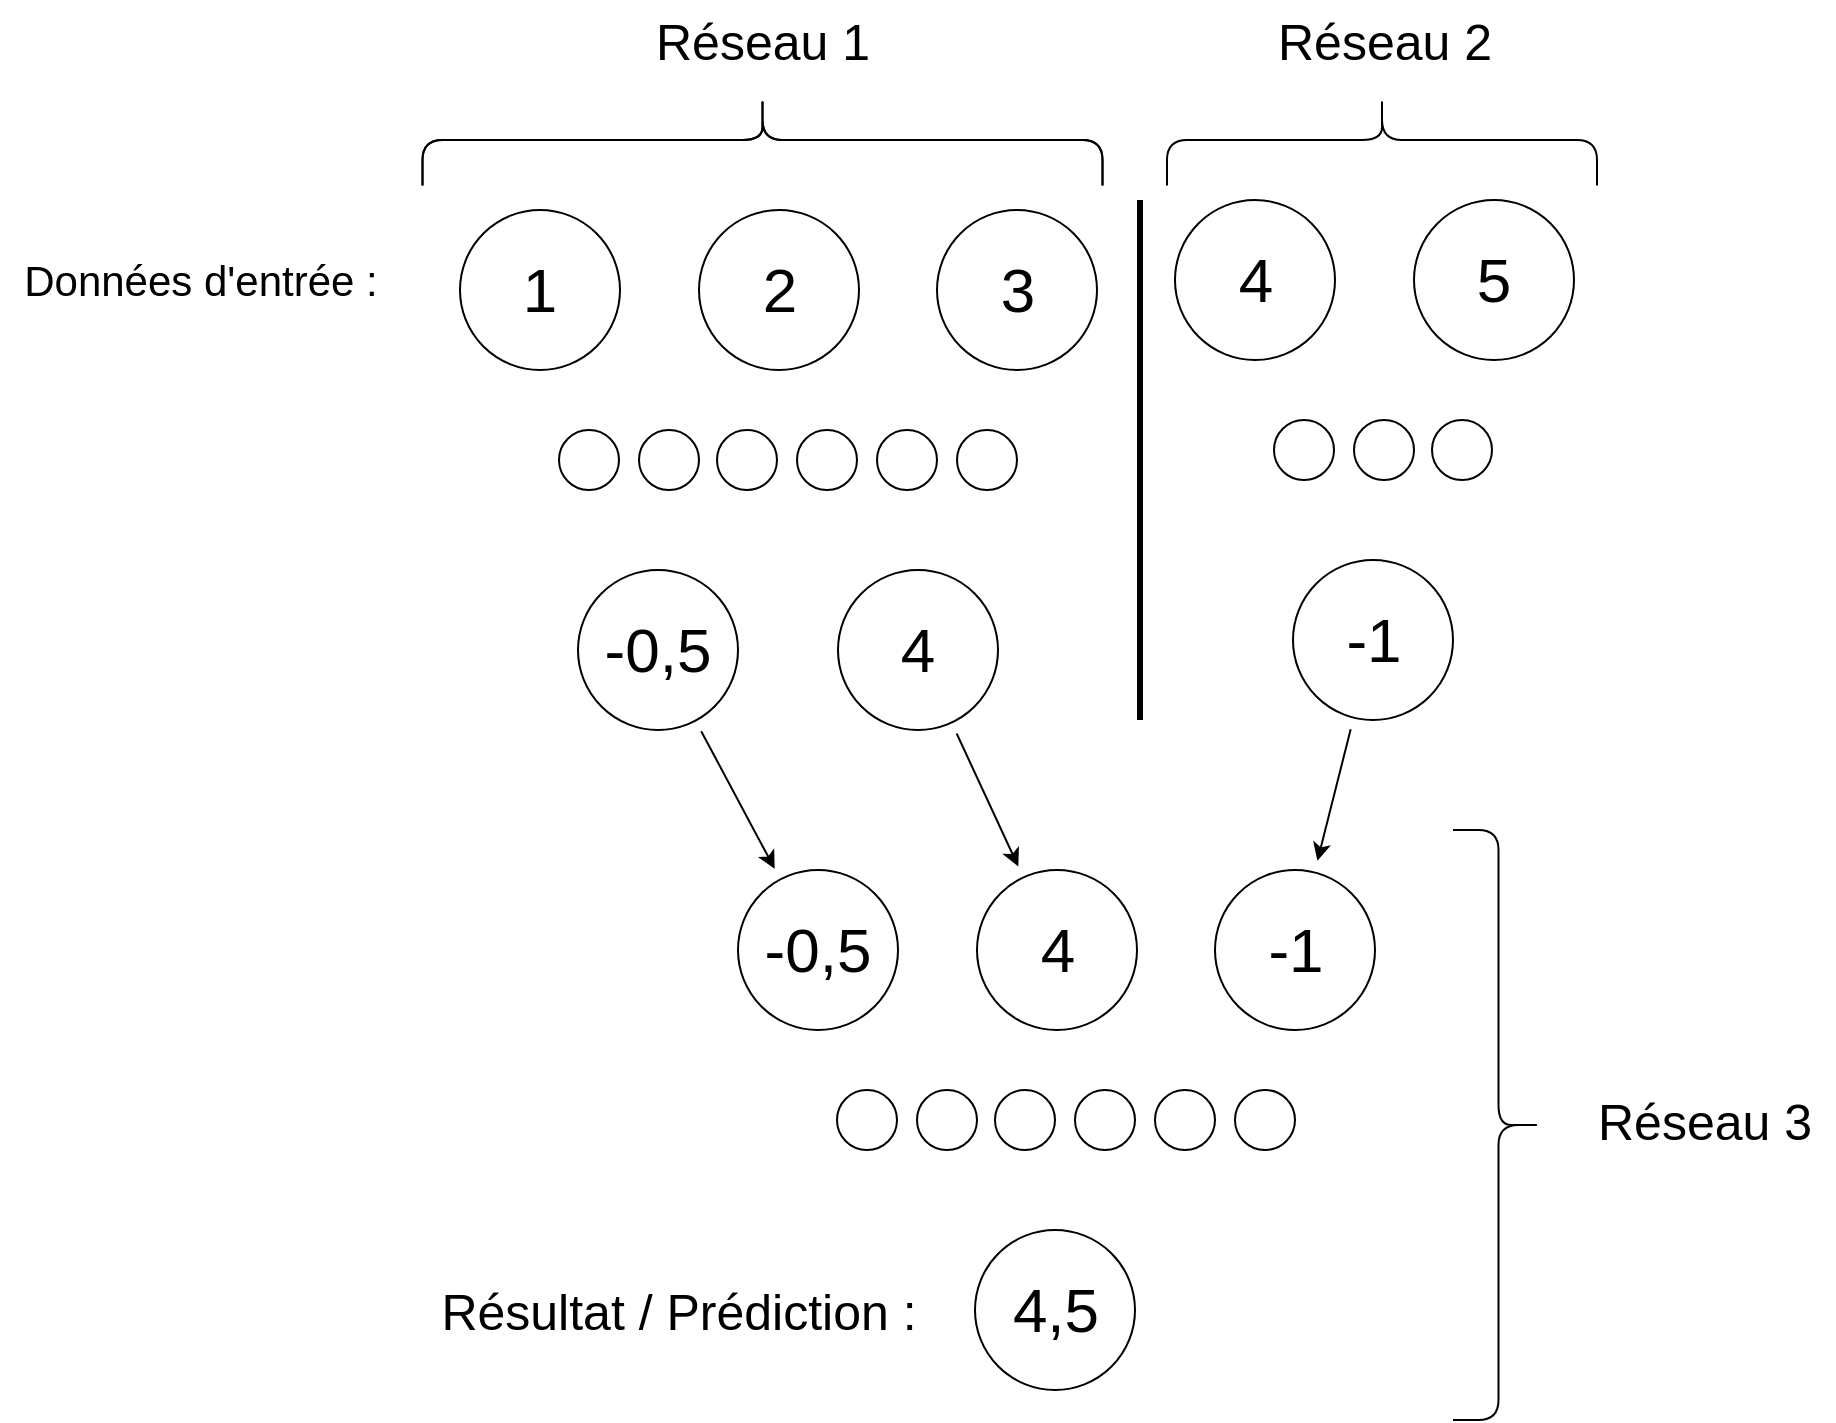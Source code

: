 <mxfile version="21.1.7" type="device">
  <diagram name="Page-1" id="eSGPz2PkQ68OlhfAAy5j">
    <mxGraphModel dx="2232" dy="856" grid="1" gridSize="10" guides="1" tooltips="1" connect="1" arrows="1" fold="1" page="1" pageScale="1" pageWidth="827" pageHeight="1169" math="0" shadow="0">
      <root>
        <mxCell id="0" />
        <mxCell id="1" parent="0" />
        <mxCell id="yu2YrN1lCY7kf-JPa3mP-1" value=" &lt;p style=&quot;font-size: 31px;&quot;&gt;1&lt;/p&gt;" style="ellipse;whiteSpace=wrap;html=1;aspect=fixed;" vertex="1" parent="1">
          <mxGeometry x="170" y="190" width="80" height="80" as="geometry" />
        </mxCell>
        <mxCell id="yu2YrN1lCY7kf-JPa3mP-67" style="rounded=0;orthogonalLoop=1;jettySize=auto;html=1;targetPerimeterSpacing=6;sourcePerimeterSpacing=6;" edge="1" parent="1" source="yu2YrN1lCY7kf-JPa3mP-3" target="yu2YrN1lCY7kf-JPa3mP-51">
          <mxGeometry relative="1" as="geometry" />
        </mxCell>
        <mxCell id="yu2YrN1lCY7kf-JPa3mP-3" value="&lt;span style=&quot;font-size: 31px;&quot;&gt;4&lt;/span&gt;" style="ellipse;whiteSpace=wrap;html=1;aspect=fixed;" vertex="1" parent="1">
          <mxGeometry x="359" y="370" width="80" height="80" as="geometry" />
        </mxCell>
        <mxCell id="yu2YrN1lCY7kf-JPa3mP-66" style="rounded=0;orthogonalLoop=1;jettySize=auto;html=1;targetPerimeterSpacing=6;sourcePerimeterSpacing=6;" edge="1" parent="1" source="yu2YrN1lCY7kf-JPa3mP-12" target="yu2YrN1lCY7kf-JPa3mP-42">
          <mxGeometry relative="1" as="geometry" />
        </mxCell>
        <mxCell id="yu2YrN1lCY7kf-JPa3mP-12" value="&lt;span style=&quot;font-size: 31px;&quot;&gt;-0,5&lt;/span&gt;" style="ellipse;whiteSpace=wrap;html=1;aspect=fixed;" vertex="1" parent="1">
          <mxGeometry x="229" y="370" width="80" height="80" as="geometry" />
        </mxCell>
        <mxCell id="yu2YrN1lCY7kf-JPa3mP-20" value="" style="ellipse;whiteSpace=wrap;html=1;aspect=fixed;" vertex="1" parent="1">
          <mxGeometry x="219.5" y="300" width="30" height="30" as="geometry" />
        </mxCell>
        <mxCell id="yu2YrN1lCY7kf-JPa3mP-24" value="" style="ellipse;whiteSpace=wrap;html=1;aspect=fixed;" vertex="1" parent="1">
          <mxGeometry x="259.5" y="300" width="30" height="30" as="geometry" />
        </mxCell>
        <mxCell id="yu2YrN1lCY7kf-JPa3mP-25" value="" style="ellipse;whiteSpace=wrap;html=1;aspect=fixed;" vertex="1" parent="1">
          <mxGeometry x="298.5" y="300" width="30" height="30" as="geometry" />
        </mxCell>
        <mxCell id="yu2YrN1lCY7kf-JPa3mP-26" value="" style="ellipse;whiteSpace=wrap;html=1;aspect=fixed;" vertex="1" parent="1">
          <mxGeometry x="338.5" y="300" width="30" height="30" as="geometry" />
        </mxCell>
        <mxCell id="yu2YrN1lCY7kf-JPa3mP-27" value="" style="ellipse;whiteSpace=wrap;html=1;aspect=fixed;" vertex="1" parent="1">
          <mxGeometry x="378.5" y="300" width="30" height="30" as="geometry" />
        </mxCell>
        <mxCell id="yu2YrN1lCY7kf-JPa3mP-28" value="" style="ellipse;whiteSpace=wrap;html=1;aspect=fixed;" vertex="1" parent="1">
          <mxGeometry x="418.5" y="300" width="30" height="30" as="geometry" />
        </mxCell>
        <mxCell id="yu2YrN1lCY7kf-JPa3mP-29" value=" &lt;p style=&quot;&quot;&gt;&lt;span style=&quot;font-size: 31px;&quot;&gt;2&lt;/span&gt;&lt;/p&gt;" style="ellipse;whiteSpace=wrap;html=1;aspect=fixed;" vertex="1" parent="1">
          <mxGeometry x="289.5" y="190" width="80" height="80" as="geometry" />
        </mxCell>
        <mxCell id="yu2YrN1lCY7kf-JPa3mP-30" value=" &lt;p style=&quot;&quot;&gt;&lt;span style=&quot;font-size: 31px;&quot;&gt;3&lt;/span&gt;&lt;/p&gt;" style="ellipse;whiteSpace=wrap;html=1;aspect=fixed;" vertex="1" parent="1">
          <mxGeometry x="408.5" y="190" width="80" height="80" as="geometry" />
        </mxCell>
        <mxCell id="yu2YrN1lCY7kf-JPa3mP-31" value=" &lt;p style=&quot;font-size: 31px;&quot;&gt;4&lt;/p&gt;" style="ellipse;whiteSpace=wrap;html=1;aspect=fixed;" vertex="1" parent="1">
          <mxGeometry x="527.5" y="185" width="80" height="80" as="geometry" />
        </mxCell>
        <mxCell id="yu2YrN1lCY7kf-JPa3mP-68" style="rounded=0;orthogonalLoop=1;jettySize=auto;html=1;targetPerimeterSpacing=6;sourcePerimeterSpacing=6;" edge="1" parent="1" source="yu2YrN1lCY7kf-JPa3mP-33" target="yu2YrN1lCY7kf-JPa3mP-52">
          <mxGeometry relative="1" as="geometry" />
        </mxCell>
        <mxCell id="yu2YrN1lCY7kf-JPa3mP-33" value="&lt;span style=&quot;font-size: 31px;&quot;&gt;-1&lt;/span&gt;" style="ellipse;whiteSpace=wrap;html=1;aspect=fixed;" vertex="1" parent="1">
          <mxGeometry x="586.5" y="365" width="80" height="80" as="geometry" />
        </mxCell>
        <mxCell id="yu2YrN1lCY7kf-JPa3mP-34" value="" style="ellipse;whiteSpace=wrap;html=1;aspect=fixed;" vertex="1" parent="1">
          <mxGeometry x="577" y="295" width="30" height="30" as="geometry" />
        </mxCell>
        <mxCell id="yu2YrN1lCY7kf-JPa3mP-35" value="" style="ellipse;whiteSpace=wrap;html=1;aspect=fixed;" vertex="1" parent="1">
          <mxGeometry x="617" y="295" width="30" height="30" as="geometry" />
        </mxCell>
        <mxCell id="yu2YrN1lCY7kf-JPa3mP-36" value="" style="ellipse;whiteSpace=wrap;html=1;aspect=fixed;" vertex="1" parent="1">
          <mxGeometry x="656" y="295" width="30" height="30" as="geometry" />
        </mxCell>
        <mxCell id="yu2YrN1lCY7kf-JPa3mP-40" value=" &lt;p style=&quot;&quot;&gt;&lt;span style=&quot;font-size: 31px;&quot;&gt;5&lt;/span&gt;&lt;/p&gt;" style="ellipse;whiteSpace=wrap;html=1;aspect=fixed;" vertex="1" parent="1">
          <mxGeometry x="647" y="185" width="80" height="80" as="geometry" />
        </mxCell>
        <mxCell id="yu2YrN1lCY7kf-JPa3mP-42" value=" &lt;p style=&quot;&quot;&gt;&lt;span style=&quot;font-size: 31px;&quot;&gt;-0,5&lt;/span&gt;&lt;/p&gt;" style="ellipse;whiteSpace=wrap;html=1;aspect=fixed;" vertex="1" parent="1">
          <mxGeometry x="309" y="520" width="80" height="80" as="geometry" />
        </mxCell>
        <mxCell id="yu2YrN1lCY7kf-JPa3mP-44" value="&lt;span style=&quot;font-size: 31px;&quot;&gt;4,5&lt;/span&gt;" style="ellipse;whiteSpace=wrap;html=1;aspect=fixed;" vertex="1" parent="1">
          <mxGeometry x="427.5" y="700" width="80" height="80" as="geometry" />
        </mxCell>
        <mxCell id="yu2YrN1lCY7kf-JPa3mP-45" value="" style="ellipse;whiteSpace=wrap;html=1;aspect=fixed;" vertex="1" parent="1">
          <mxGeometry x="358.5" y="630" width="30" height="30" as="geometry" />
        </mxCell>
        <mxCell id="yu2YrN1lCY7kf-JPa3mP-46" value="" style="ellipse;whiteSpace=wrap;html=1;aspect=fixed;" vertex="1" parent="1">
          <mxGeometry x="398.5" y="630" width="30" height="30" as="geometry" />
        </mxCell>
        <mxCell id="yu2YrN1lCY7kf-JPa3mP-47" value="" style="ellipse;whiteSpace=wrap;html=1;aspect=fixed;" vertex="1" parent="1">
          <mxGeometry x="437.5" y="630" width="30" height="30" as="geometry" />
        </mxCell>
        <mxCell id="yu2YrN1lCY7kf-JPa3mP-48" value="" style="ellipse;whiteSpace=wrap;html=1;aspect=fixed;" vertex="1" parent="1">
          <mxGeometry x="477.5" y="630" width="30" height="30" as="geometry" />
        </mxCell>
        <mxCell id="yu2YrN1lCY7kf-JPa3mP-49" value="" style="ellipse;whiteSpace=wrap;html=1;aspect=fixed;" vertex="1" parent="1">
          <mxGeometry x="517.5" y="630" width="30" height="30" as="geometry" />
        </mxCell>
        <mxCell id="yu2YrN1lCY7kf-JPa3mP-50" value="" style="ellipse;whiteSpace=wrap;html=1;aspect=fixed;" vertex="1" parent="1">
          <mxGeometry x="557.5" y="630" width="30" height="30" as="geometry" />
        </mxCell>
        <mxCell id="yu2YrN1lCY7kf-JPa3mP-51" value=" &lt;p style=&quot;&quot;&gt;&lt;span style=&quot;font-size: 31px;&quot;&gt;4&lt;/span&gt;&lt;/p&gt;" style="ellipse;whiteSpace=wrap;html=1;aspect=fixed;" vertex="1" parent="1">
          <mxGeometry x="428.5" y="520" width="80" height="80" as="geometry" />
        </mxCell>
        <mxCell id="yu2YrN1lCY7kf-JPa3mP-52" value=" &lt;p style=&quot;&quot;&gt;&lt;span style=&quot;font-size: 31px;&quot;&gt;-1&lt;/span&gt;&lt;/p&gt;" style="ellipse;whiteSpace=wrap;html=1;aspect=fixed;" vertex="1" parent="1">
          <mxGeometry x="547.5" y="520" width="80" height="80" as="geometry" />
        </mxCell>
        <mxCell id="yu2YrN1lCY7kf-JPa3mP-54" value="" style="endArrow=none;html=1;rounded=0;strokeWidth=3;" edge="1" parent="1">
          <mxGeometry width="50" height="50" relative="1" as="geometry">
            <mxPoint x="510" y="445" as="sourcePoint" />
            <mxPoint x="510" y="185" as="targetPoint" />
          </mxGeometry>
        </mxCell>
        <mxCell id="yu2YrN1lCY7kf-JPa3mP-58" value="" style="shape=curlyBracket;whiteSpace=wrap;html=1;rounded=1;labelPosition=left;verticalLabelPosition=middle;align=right;verticalAlign=middle;rotation=90;" vertex="1" parent="1">
          <mxGeometry x="298.5" y="-15" width="45.5" height="340" as="geometry" />
        </mxCell>
        <mxCell id="yu2YrN1lCY7kf-JPa3mP-59" value="&lt;font style=&quot;font-size: 25px;&quot;&gt;Réseau 1&lt;/font&gt;" style="text;html=1;align=center;verticalAlign=middle;resizable=0;points=[];autosize=1;strokeColor=none;fillColor=none;" vertex="1" parent="1">
          <mxGeometry x="256.25" y="85" width="130" height="40" as="geometry" />
        </mxCell>
        <mxCell id="yu2YrN1lCY7kf-JPa3mP-61" value="" style="shape=curlyBracket;whiteSpace=wrap;html=1;rounded=1;labelPosition=left;verticalLabelPosition=middle;align=right;verticalAlign=middle;rotation=90;" vertex="1" parent="1">
          <mxGeometry x="298.5" y="-15" width="45.5" height="340" as="geometry" />
        </mxCell>
        <mxCell id="yu2YrN1lCY7kf-JPa3mP-62" value="&lt;font style=&quot;font-size: 25px;&quot;&gt;Réseau 2&lt;/font&gt;" style="text;html=1;align=center;verticalAlign=middle;resizable=0;points=[];autosize=1;strokeColor=none;fillColor=none;" vertex="1" parent="1">
          <mxGeometry x="567" y="85" width="130" height="40" as="geometry" />
        </mxCell>
        <mxCell id="yu2YrN1lCY7kf-JPa3mP-63" value="" style="shape=curlyBracket;whiteSpace=wrap;html=1;rounded=1;labelPosition=left;verticalLabelPosition=middle;align=right;verticalAlign=middle;rotation=-180;" vertex="1" parent="1">
          <mxGeometry x="666.5" y="500" width="45.5" height="295" as="geometry" />
        </mxCell>
        <mxCell id="yu2YrN1lCY7kf-JPa3mP-64" value="&lt;font style=&quot;font-size: 25px;&quot;&gt;Réseau 3&lt;/font&gt;" style="text;html=1;align=center;verticalAlign=middle;resizable=0;points=[];autosize=1;strokeColor=none;fillColor=none;" vertex="1" parent="1">
          <mxGeometry x="727" y="625" width="130" height="40" as="geometry" />
        </mxCell>
        <mxCell id="yu2YrN1lCY7kf-JPa3mP-65" value="" style="shape=curlyBracket;whiteSpace=wrap;html=1;rounded=1;labelPosition=left;verticalLabelPosition=middle;align=right;verticalAlign=middle;rotation=90;" vertex="1" parent="1">
          <mxGeometry x="608.25" y="47.5" width="45.5" height="215" as="geometry" />
        </mxCell>
        <mxCell id="yu2YrN1lCY7kf-JPa3mP-69" value="&lt;font style=&quot;font-size: 25px;&quot;&gt;Résultat / Prédiction :&lt;/font&gt;" style="text;html=1;align=center;verticalAlign=middle;resizable=0;points=[];autosize=1;strokeColor=none;fillColor=none;" vertex="1" parent="1">
          <mxGeometry x="148.5" y="720" width="260" height="40" as="geometry" />
        </mxCell>
        <mxCell id="yu2YrN1lCY7kf-JPa3mP-70" value="&lt;font style=&quot;font-size: 21px;&quot;&gt;Données d&#39;entrée :&lt;/font&gt;" style="text;html=1;align=center;verticalAlign=middle;resizable=0;points=[];autosize=1;strokeColor=none;fillColor=none;" vertex="1" parent="1">
          <mxGeometry x="-60" y="205" width="200" height="40" as="geometry" />
        </mxCell>
      </root>
    </mxGraphModel>
  </diagram>
</mxfile>

